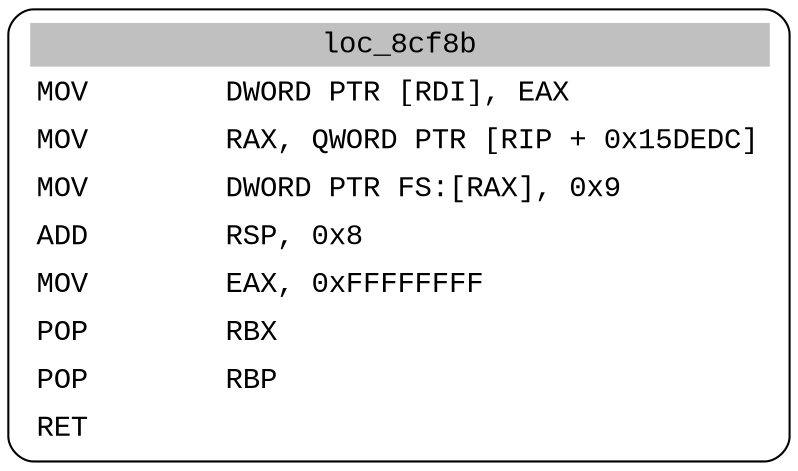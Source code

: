 digraph asm_graph {
1941 [
shape="Mrecord" fontname="Courier New"label =<<table border="0" cellborder="0" cellpadding="3"><tr><td align="center" colspan="2" bgcolor="grey">loc_8cf8b</td></tr><tr><td align="left">MOV        DWORD PTR [RDI], EAX</td></tr><tr><td align="left">MOV        RAX, QWORD PTR [RIP + 0x15DEDC]</td></tr><tr><td align="left">MOV        DWORD PTR FS:[RAX], 0x9</td></tr><tr><td align="left">ADD        RSP, 0x8</td></tr><tr><td align="left">MOV        EAX, 0xFFFFFFFF</td></tr><tr><td align="left">POP        RBX</td></tr><tr><td align="left">POP        RBP</td></tr><tr><td align="left">RET        </td></tr></table>> ];
}